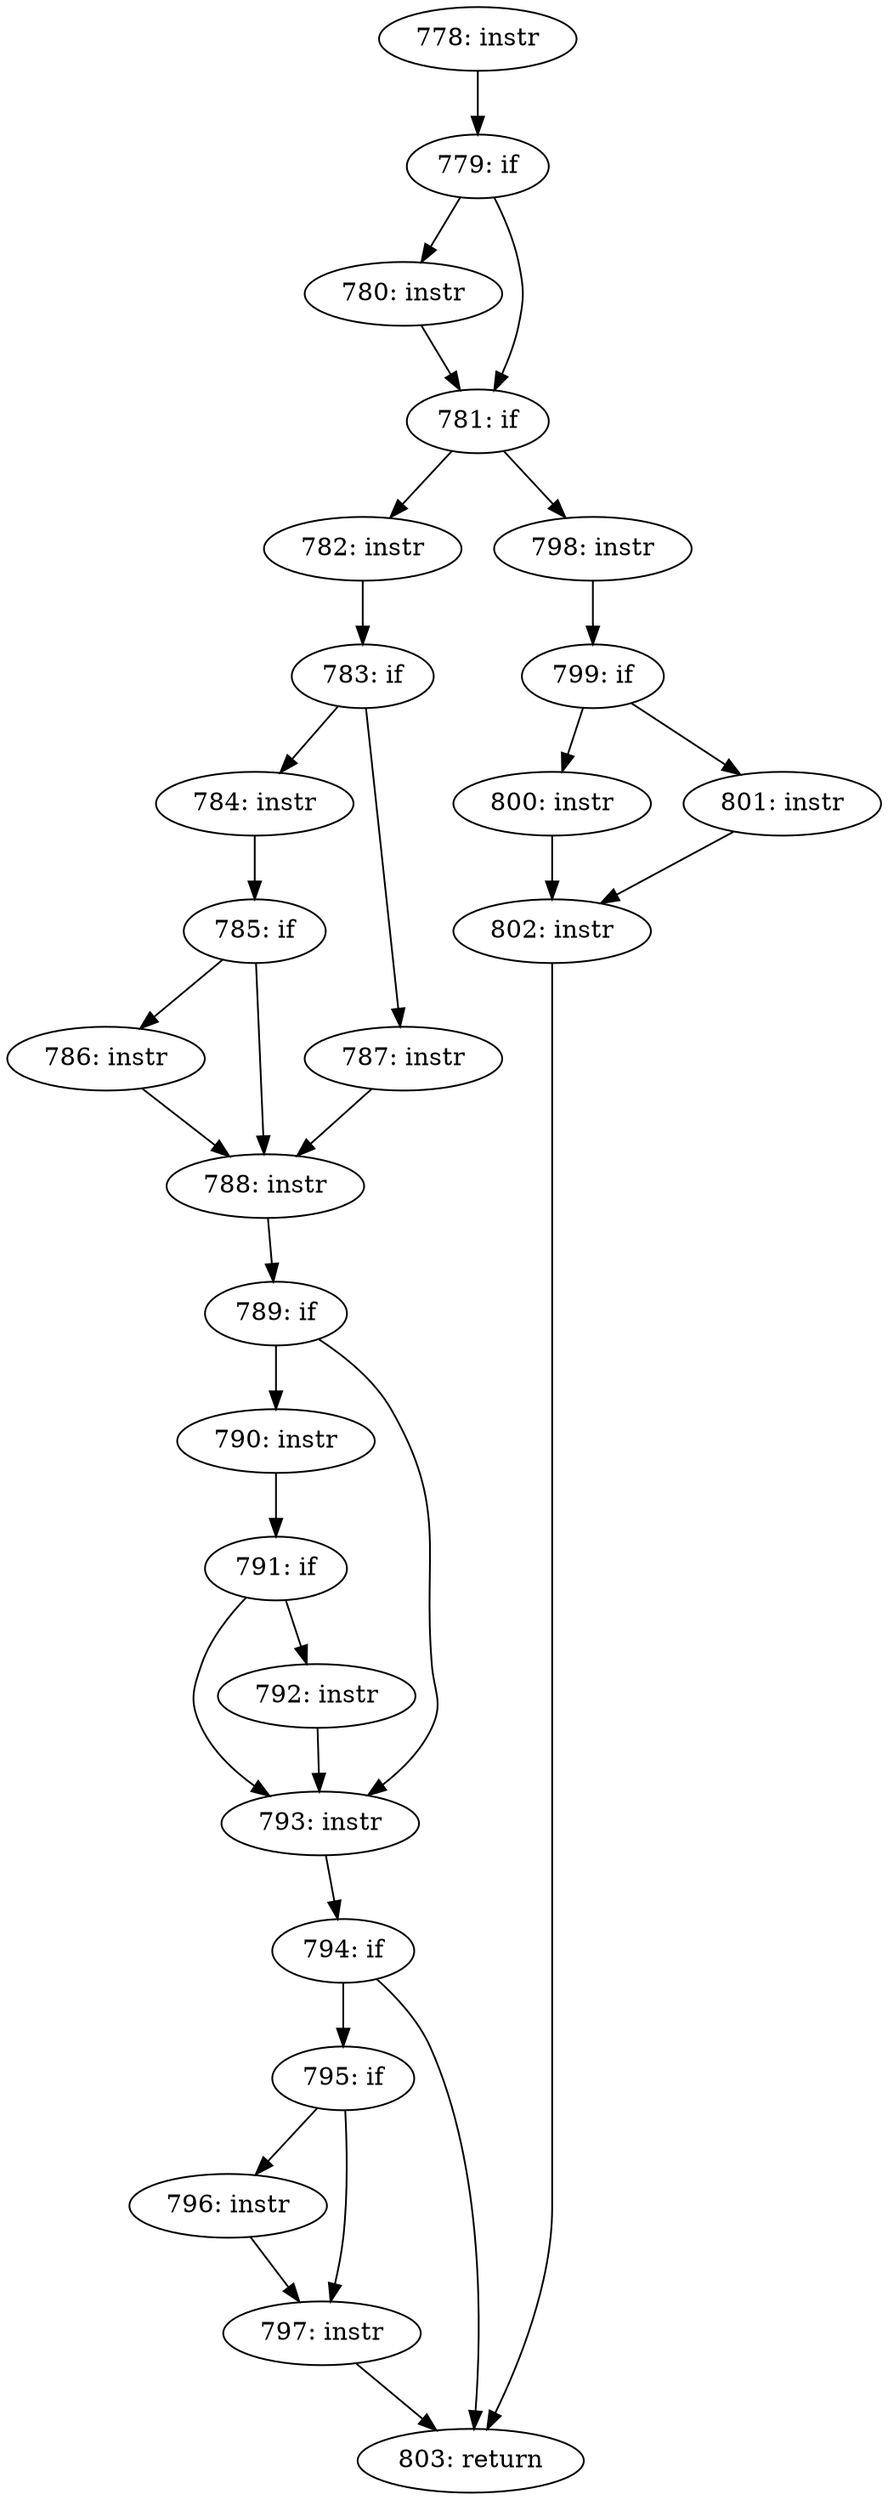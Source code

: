 digraph CFG_tcp_rtt_estimator {
778 [label="778: instr"]
	778 -> 779
779 [label="779: if"]
	779 -> 780
	779 -> 781
780 [label="780: instr"]
	780 -> 781
781 [label="781: if"]
	781 -> 782
	781 -> 798
782 [label="782: instr"]
	782 -> 783
783 [label="783: if"]
	783 -> 784
	783 -> 787
784 [label="784: instr"]
	784 -> 785
785 [label="785: if"]
	785 -> 786
	785 -> 788
786 [label="786: instr"]
	786 -> 788
787 [label="787: instr"]
	787 -> 788
788 [label="788: instr"]
	788 -> 789
789 [label="789: if"]
	789 -> 790
	789 -> 793
790 [label="790: instr"]
	790 -> 791
791 [label="791: if"]
	791 -> 792
	791 -> 793
792 [label="792: instr"]
	792 -> 793
793 [label="793: instr"]
	793 -> 794
794 [label="794: if"]
	794 -> 795
	794 -> 803
795 [label="795: if"]
	795 -> 796
	795 -> 797
796 [label="796: instr"]
	796 -> 797
797 [label="797: instr"]
	797 -> 803
798 [label="798: instr"]
	798 -> 799
799 [label="799: if"]
	799 -> 800
	799 -> 801
800 [label="800: instr"]
	800 -> 802
801 [label="801: instr"]
	801 -> 802
802 [label="802: instr"]
	802 -> 803
803 [label="803: return"]
	
}
